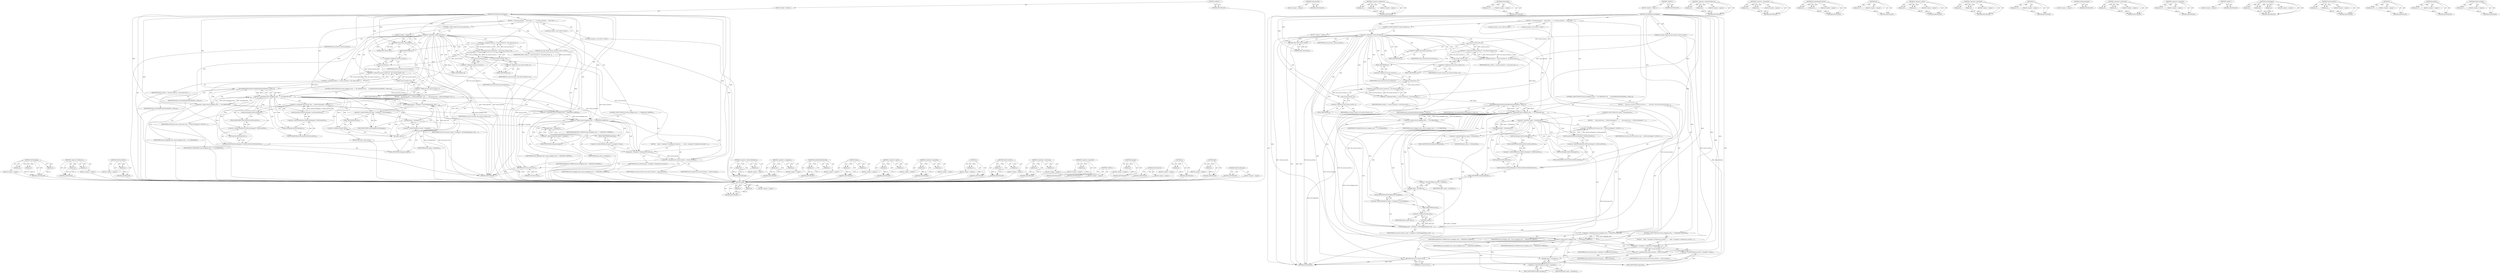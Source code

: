 digraph "GetFocusedView" {
vulnerable_177 [label=<(METHOD,StartDragging)>];
vulnerable_178 [label=<(PARAM,p1)>];
vulnerable_179 [label=<(PARAM,p2)>];
vulnerable_180 [label=<(PARAM,p3)>];
vulnerable_181 [label=<(BLOCK,&lt;empty&gt;,&lt;empty&gt;)>];
vulnerable_182 [label=<(METHOD_RETURN,ANY)>];
vulnerable_133 [label=<(METHOD,&lt;operator&gt;.fieldAccess)>];
vulnerable_134 [label=<(PARAM,p1)>];
vulnerable_135 [label=<(PARAM,p2)>];
vulnerable_136 [label=<(BLOCK,&lt;empty&gt;,&lt;empty&gt;)>];
vulnerable_137 [label=<(METHOD_RETURN,ANY)>];
vulnerable_157 [label=<(METHOD,GetFocusedView)>];
vulnerable_158 [label=<(PARAM,p1)>];
vulnerable_159 [label=<(BLOCK,&lt;empty&gt;,&lt;empty&gt;)>];
vulnerable_160 [label=<(METHOD_RETURN,ANY)>];
vulnerable_6 [label=<(METHOD,&lt;global&gt;)<SUB>1</SUB>>];
vulnerable_7 [label=<(BLOCK,&lt;empty&gt;,&lt;empty&gt;)<SUB>1</SUB>>];
vulnerable_8 [label=<(METHOD,OnTitlebarMouseDragged)<SUB>1</SUB>>];
vulnerable_9 [label="<(PARAM,const gfx::Point&amp; mouse_location)<SUB>2</SUB>>"];
vulnerable_10 [label=<(BLOCK,{
  if (!mouse_pressed_)
    return false;

  i...,{
  if (!mouse_pressed_)
    return false;

  i...)<SUB>2</SUB>>];
vulnerable_11 [label=<(CONTROL_STRUCTURE,IF,if (!mouse_pressed_))<SUB>3</SUB>>];
vulnerable_12 [label=<(&lt;operator&gt;.logicalNot,!mouse_pressed_)<SUB>3</SUB>>];
vulnerable_13 [label=<(IDENTIFIER,mouse_pressed_,!mouse_pressed_)<SUB>3</SUB>>];
vulnerable_14 [label=<(BLOCK,&lt;empty&gt;,&lt;empty&gt;)<SUB>4</SUB>>];
vulnerable_15 [label=<(RETURN,return false;,return false;)<SUB>4</SUB>>];
vulnerable_16 [label=<(LITERAL,false,return false;)<SUB>4</SUB>>];
vulnerable_17 [label="<(LOCAL,int delta_x: int)<SUB>6</SUB>>"];
vulnerable_18 [label=<(&lt;operator&gt;.assignment,delta_x = mouse_location.x() - last_mouse_locat...)<SUB>6</SUB>>];
vulnerable_19 [label=<(IDENTIFIER,delta_x,delta_x = mouse_location.x() - last_mouse_locat...)<SUB>6</SUB>>];
vulnerable_20 [label=<(&lt;operator&gt;.subtraction,mouse_location.x() - last_mouse_location_.x())<SUB>6</SUB>>];
vulnerable_21 [label=<(x,mouse_location.x())<SUB>6</SUB>>];
vulnerable_22 [label=<(&lt;operator&gt;.fieldAccess,mouse_location.x)<SUB>6</SUB>>];
vulnerable_23 [label=<(IDENTIFIER,mouse_location,mouse_location.x())<SUB>6</SUB>>];
vulnerable_24 [label=<(FIELD_IDENTIFIER,x,x)<SUB>6</SUB>>];
vulnerable_25 [label=<(x,last_mouse_location_.x())<SUB>6</SUB>>];
vulnerable_26 [label=<(&lt;operator&gt;.fieldAccess,last_mouse_location_.x)<SUB>6</SUB>>];
vulnerable_27 [label=<(IDENTIFIER,last_mouse_location_,last_mouse_location_.x())<SUB>6</SUB>>];
vulnerable_28 [label=<(FIELD_IDENTIFIER,x,x)<SUB>6</SUB>>];
vulnerable_29 [label="<(LOCAL,int delta_y: int)<SUB>7</SUB>>"];
vulnerable_30 [label=<(&lt;operator&gt;.assignment,delta_y = mouse_location.y() - last_mouse_locat...)<SUB>7</SUB>>];
vulnerable_31 [label=<(IDENTIFIER,delta_y,delta_y = mouse_location.y() - last_mouse_locat...)<SUB>7</SUB>>];
vulnerable_32 [label=<(&lt;operator&gt;.subtraction,mouse_location.y() - last_mouse_location_.y())<SUB>7</SUB>>];
vulnerable_33 [label=<(y,mouse_location.y())<SUB>7</SUB>>];
vulnerable_34 [label=<(&lt;operator&gt;.fieldAccess,mouse_location.y)<SUB>7</SUB>>];
vulnerable_35 [label=<(IDENTIFIER,mouse_location,mouse_location.y())<SUB>7</SUB>>];
vulnerable_36 [label=<(FIELD_IDENTIFIER,y,y)<SUB>7</SUB>>];
vulnerable_37 [label=<(y,last_mouse_location_.y())<SUB>7</SUB>>];
vulnerable_38 [label=<(&lt;operator&gt;.fieldAccess,last_mouse_location_.y)<SUB>7</SUB>>];
vulnerable_39 [label=<(IDENTIFIER,last_mouse_location_,last_mouse_location_.y())<SUB>7</SUB>>];
vulnerable_40 [label=<(FIELD_IDENTIFIER,y,y)<SUB>7</SUB>>];
vulnerable_41 [label=<(CONTROL_STRUCTURE,IF,if (mouse_dragging_state_ == NO_DRAGGING &amp;&amp;
       ExceededDragThreshold(delta_x, delta_y)))<SUB>8</SUB>>];
vulnerable_42 [label=<(&lt;operator&gt;.logicalAnd,mouse_dragging_state_ == NO_DRAGGING &amp;&amp;
       ...)<SUB>8</SUB>>];
vulnerable_43 [label=<(&lt;operator&gt;.equals,mouse_dragging_state_ == NO_DRAGGING)<SUB>8</SUB>>];
vulnerable_44 [label=<(IDENTIFIER,mouse_dragging_state_,mouse_dragging_state_ == NO_DRAGGING)<SUB>8</SUB>>];
vulnerable_45 [label=<(IDENTIFIER,NO_DRAGGING,mouse_dragging_state_ == NO_DRAGGING)<SUB>8</SUB>>];
vulnerable_46 [label=<(ExceededDragThreshold,ExceededDragThreshold(delta_x, delta_y))<SUB>9</SUB>>];
vulnerable_47 [label=<(IDENTIFIER,delta_x,ExceededDragThreshold(delta_x, delta_y))<SUB>9</SUB>>];
vulnerable_48 [label=<(IDENTIFIER,delta_y,ExceededDragThreshold(delta_x, delta_y))<SUB>9</SUB>>];
vulnerable_49 [label=<(BLOCK,{
    old_focused_view_ = GetFocusManager()-&gt;Ge...,{
    old_focused_view_ = GetFocusManager()-&gt;Ge...)<SUB>9</SUB>>];
vulnerable_50 [label=<(&lt;operator&gt;.assignment,old_focused_view_ = GetFocusManager()-&gt;GetFocus...)<SUB>10</SUB>>];
vulnerable_51 [label=<(IDENTIFIER,old_focused_view_,old_focused_view_ = GetFocusManager()-&gt;GetFocus...)<SUB>10</SUB>>];
vulnerable_52 [label=<(GetFocusedView,GetFocusManager()-&gt;GetFocusedView())<SUB>10</SUB>>];
vulnerable_53 [label=<(&lt;operator&gt;.indirectFieldAccess,GetFocusManager()-&gt;GetFocusedView)<SUB>10</SUB>>];
vulnerable_54 [label=<(GetFocusManager,GetFocusManager())<SUB>10</SUB>>];
vulnerable_55 [label=<(FIELD_IDENTIFIER,GetFocusedView,GetFocusedView)<SUB>10</SUB>>];
vulnerable_56 [label=<(SetFocusedView,GetFocusManager()-&gt;SetFocusedView(GetFrameView()))<SUB>11</SUB>>];
vulnerable_57 [label=<(&lt;operator&gt;.indirectFieldAccess,GetFocusManager()-&gt;SetFocusedView)<SUB>11</SUB>>];
vulnerable_58 [label=<(GetFocusManager,GetFocusManager())<SUB>11</SUB>>];
vulnerable_59 [label=<(FIELD_IDENTIFIER,SetFocusedView,SetFocusedView)<SUB>11</SUB>>];
vulnerable_60 [label=<(GetFrameView,GetFrameView())<SUB>11</SUB>>];
vulnerable_61 [label=<(StartDragging,panel_-&gt;manager()-&gt;StartDragging(panel_.get(), ...)<SUB>13</SUB>>];
vulnerable_62 [label=<(&lt;operator&gt;.indirectFieldAccess,panel_-&gt;manager()-&gt;StartDragging)<SUB>13</SUB>>];
vulnerable_63 [label=<(manager,panel_-&gt;manager())<SUB>13</SUB>>];
vulnerable_64 [label=<(&lt;operator&gt;.indirectFieldAccess,panel_-&gt;manager)<SUB>13</SUB>>];
vulnerable_65 [label=<(IDENTIFIER,panel_,panel_-&gt;manager())<SUB>13</SUB>>];
vulnerable_66 [label=<(FIELD_IDENTIFIER,manager,manager)<SUB>13</SUB>>];
vulnerable_67 [label=<(FIELD_IDENTIFIER,StartDragging,StartDragging)<SUB>13</SUB>>];
vulnerable_68 [label=<(get,panel_.get())<SUB>13</SUB>>];
vulnerable_69 [label=<(&lt;operator&gt;.fieldAccess,panel_.get)<SUB>13</SUB>>];
vulnerable_70 [label=<(IDENTIFIER,panel_,panel_.get())<SUB>13</SUB>>];
vulnerable_71 [label=<(FIELD_IDENTIFIER,get,get)<SUB>13</SUB>>];
vulnerable_72 [label=<(IDENTIFIER,last_mouse_location_,panel_-&gt;manager()-&gt;StartDragging(panel_.get(), ...)<SUB>13</SUB>>];
vulnerable_73 [label=<(&lt;operator&gt;.assignment,mouse_dragging_state_ = DRAGGING_STARTED)<SUB>14</SUB>>];
vulnerable_74 [label=<(IDENTIFIER,mouse_dragging_state_,mouse_dragging_state_ = DRAGGING_STARTED)<SUB>14</SUB>>];
vulnerable_75 [label=<(IDENTIFIER,DRAGGING_STARTED,mouse_dragging_state_ = DRAGGING_STARTED)<SUB>14</SUB>>];
vulnerable_76 [label=<(CONTROL_STRUCTURE,IF,if (mouse_dragging_state_ == DRAGGING_STARTED))<SUB>16</SUB>>];
vulnerable_77 [label=<(&lt;operator&gt;.equals,mouse_dragging_state_ == DRAGGING_STARTED)<SUB>16</SUB>>];
vulnerable_78 [label=<(IDENTIFIER,mouse_dragging_state_,mouse_dragging_state_ == DRAGGING_STARTED)<SUB>16</SUB>>];
vulnerable_79 [label=<(IDENTIFIER,DRAGGING_STARTED,mouse_dragging_state_ == DRAGGING_STARTED)<SUB>16</SUB>>];
vulnerable_80 [label=<(BLOCK,{
    panel_-&gt;manager()-&gt;Drag(mouse_location);
...,{
    panel_-&gt;manager()-&gt;Drag(mouse_location);
...)<SUB>16</SUB>>];
vulnerable_81 [label=<(Drag,panel_-&gt;manager()-&gt;Drag(mouse_location))<SUB>17</SUB>>];
vulnerable_82 [label=<(&lt;operator&gt;.indirectFieldAccess,panel_-&gt;manager()-&gt;Drag)<SUB>17</SUB>>];
vulnerable_83 [label=<(manager,panel_-&gt;manager())<SUB>17</SUB>>];
vulnerable_84 [label=<(&lt;operator&gt;.indirectFieldAccess,panel_-&gt;manager)<SUB>17</SUB>>];
vulnerable_85 [label=<(IDENTIFIER,panel_,panel_-&gt;manager())<SUB>17</SUB>>];
vulnerable_86 [label=<(FIELD_IDENTIFIER,manager,manager)<SUB>17</SUB>>];
vulnerable_87 [label=<(FIELD_IDENTIFIER,Drag,Drag)<SUB>17</SUB>>];
vulnerable_88 [label=<(IDENTIFIER,mouse_location,panel_-&gt;manager()-&gt;Drag(mouse_location))<SUB>17</SUB>>];
vulnerable_89 [label=<(&lt;operator&gt;.assignment,last_mouse_location_ = mouse_location)<SUB>19</SUB>>];
vulnerable_90 [label=<(IDENTIFIER,last_mouse_location_,last_mouse_location_ = mouse_location)<SUB>19</SUB>>];
vulnerable_91 [label=<(IDENTIFIER,mouse_location,last_mouse_location_ = mouse_location)<SUB>19</SUB>>];
vulnerable_92 [label=<(RETURN,return true;,return true;)<SUB>21</SUB>>];
vulnerable_93 [label=<(LITERAL,true,return true;)<SUB>21</SUB>>];
vulnerable_94 [label=<(METHOD_RETURN,bool)<SUB>1</SUB>>];
vulnerable_96 [label=<(METHOD_RETURN,ANY)<SUB>1</SUB>>];
vulnerable_161 [label=<(METHOD,&lt;operator&gt;.indirectFieldAccess)>];
vulnerable_162 [label=<(PARAM,p1)>];
vulnerable_163 [label=<(PARAM,p2)>];
vulnerable_164 [label=<(BLOCK,&lt;empty&gt;,&lt;empty&gt;)>];
vulnerable_165 [label=<(METHOD_RETURN,ANY)>];
vulnerable_119 [label=<(METHOD,&lt;operator&gt;.assignment)>];
vulnerable_120 [label=<(PARAM,p1)>];
vulnerable_121 [label=<(PARAM,p2)>];
vulnerable_122 [label=<(BLOCK,&lt;empty&gt;,&lt;empty&gt;)>];
vulnerable_123 [label=<(METHOD_RETURN,ANY)>];
vulnerable_152 [label=<(METHOD,ExceededDragThreshold)>];
vulnerable_153 [label=<(PARAM,p1)>];
vulnerable_154 [label=<(PARAM,p2)>];
vulnerable_155 [label=<(BLOCK,&lt;empty&gt;,&lt;empty&gt;)>];
vulnerable_156 [label=<(METHOD_RETURN,ANY)>];
vulnerable_191 [label=<(METHOD,Drag)>];
vulnerable_192 [label=<(PARAM,p1)>];
vulnerable_193 [label=<(PARAM,p2)>];
vulnerable_194 [label=<(BLOCK,&lt;empty&gt;,&lt;empty&gt;)>];
vulnerable_195 [label=<(METHOD_RETURN,ANY)>];
vulnerable_147 [label=<(METHOD,&lt;operator&gt;.equals)>];
vulnerable_148 [label=<(PARAM,p1)>];
vulnerable_149 [label=<(PARAM,p2)>];
vulnerable_150 [label=<(BLOCK,&lt;empty&gt;,&lt;empty&gt;)>];
vulnerable_151 [label=<(METHOD_RETURN,ANY)>];
vulnerable_142 [label=<(METHOD,&lt;operator&gt;.logicalAnd)>];
vulnerable_143 [label=<(PARAM,p1)>];
vulnerable_144 [label=<(PARAM,p2)>];
vulnerable_145 [label=<(BLOCK,&lt;empty&gt;,&lt;empty&gt;)>];
vulnerable_146 [label=<(METHOD_RETURN,ANY)>];
vulnerable_129 [label=<(METHOD,x)>];
vulnerable_130 [label=<(PARAM,p1)>];
vulnerable_131 [label=<(BLOCK,&lt;empty&gt;,&lt;empty&gt;)>];
vulnerable_132 [label=<(METHOD_RETURN,ANY)>];
vulnerable_169 [label=<(METHOD,SetFocusedView)>];
vulnerable_170 [label=<(PARAM,p1)>];
vulnerable_171 [label=<(PARAM,p2)>];
vulnerable_172 [label=<(BLOCK,&lt;empty&gt;,&lt;empty&gt;)>];
vulnerable_173 [label=<(METHOD_RETURN,ANY)>];
vulnerable_124 [label=<(METHOD,&lt;operator&gt;.subtraction)>];
vulnerable_125 [label=<(PARAM,p1)>];
vulnerable_126 [label=<(PARAM,p2)>];
vulnerable_127 [label=<(BLOCK,&lt;empty&gt;,&lt;empty&gt;)>];
vulnerable_128 [label=<(METHOD_RETURN,ANY)>];
vulnerable_115 [label=<(METHOD,&lt;operator&gt;.logicalNot)>];
vulnerable_116 [label=<(PARAM,p1)>];
vulnerable_117 [label=<(BLOCK,&lt;empty&gt;,&lt;empty&gt;)>];
vulnerable_118 [label=<(METHOD_RETURN,ANY)>];
vulnerable_109 [label=<(METHOD,&lt;global&gt;)<SUB>1</SUB>>];
vulnerable_110 [label=<(BLOCK,&lt;empty&gt;,&lt;empty&gt;)>];
vulnerable_111 [label=<(METHOD_RETURN,ANY)>];
vulnerable_183 [label=<(METHOD,manager)>];
vulnerable_184 [label=<(PARAM,p1)>];
vulnerable_185 [label=<(BLOCK,&lt;empty&gt;,&lt;empty&gt;)>];
vulnerable_186 [label=<(METHOD_RETURN,ANY)>];
vulnerable_174 [label=<(METHOD,GetFrameView)>];
vulnerable_175 [label=<(BLOCK,&lt;empty&gt;,&lt;empty&gt;)>];
vulnerable_176 [label=<(METHOD_RETURN,ANY)>];
vulnerable_138 [label=<(METHOD,y)>];
vulnerable_139 [label=<(PARAM,p1)>];
vulnerable_140 [label=<(BLOCK,&lt;empty&gt;,&lt;empty&gt;)>];
vulnerable_141 [label=<(METHOD_RETURN,ANY)>];
vulnerable_187 [label=<(METHOD,get)>];
vulnerable_188 [label=<(PARAM,p1)>];
vulnerable_189 [label=<(BLOCK,&lt;empty&gt;,&lt;empty&gt;)>];
vulnerable_190 [label=<(METHOD_RETURN,ANY)>];
vulnerable_166 [label=<(METHOD,GetFocusManager)>];
vulnerable_167 [label=<(BLOCK,&lt;empty&gt;,&lt;empty&gt;)>];
vulnerable_168 [label=<(METHOD_RETURN,ANY)>];
fixed_202 [label=<(METHOD,Drag)>];
fixed_203 [label=<(PARAM,p1)>];
fixed_204 [label=<(PARAM,p2)>];
fixed_205 [label=<(BLOCK,&lt;empty&gt;,&lt;empty&gt;)>];
fixed_206 [label=<(METHOD_RETURN,ANY)>];
fixed_185 [label=<(METHOD,GetFrameView)>];
fixed_186 [label=<(BLOCK,&lt;empty&gt;,&lt;empty&gt;)>];
fixed_187 [label=<(METHOD_RETURN,ANY)>];
fixed_140 [label=<(METHOD,&lt;operator&gt;.fieldAccess)>];
fixed_141 [label=<(PARAM,p1)>];
fixed_142 [label=<(PARAM,p2)>];
fixed_143 [label=<(BLOCK,&lt;empty&gt;,&lt;empty&gt;)>];
fixed_144 [label=<(METHOD_RETURN,ANY)>];
fixed_164 [label=<(METHOD,IsMinimized)>];
fixed_165 [label=<(PARAM,p1)>];
fixed_166 [label=<(BLOCK,&lt;empty&gt;,&lt;empty&gt;)>];
fixed_167 [label=<(METHOD_RETURN,ANY)>];
fixed_6 [label=<(METHOD,&lt;global&gt;)<SUB>1</SUB>>];
fixed_7 [label=<(BLOCK,&lt;empty&gt;,&lt;empty&gt;)<SUB>1</SUB>>];
fixed_8 [label=<(METHOD,OnTitlebarMouseDragged)<SUB>1</SUB>>];
fixed_9 [label="<(PARAM,const gfx::Point&amp; mouse_location)<SUB>2</SUB>>"];
fixed_10 [label=<(BLOCK,{
  if (!mouse_pressed_)
    return false;

  i...,{
  if (!mouse_pressed_)
    return false;

  i...)<SUB>2</SUB>>];
fixed_11 [label=<(CONTROL_STRUCTURE,IF,if (!mouse_pressed_))<SUB>3</SUB>>];
fixed_12 [label=<(&lt;operator&gt;.logicalNot,!mouse_pressed_)<SUB>3</SUB>>];
fixed_13 [label=<(IDENTIFIER,mouse_pressed_,!mouse_pressed_)<SUB>3</SUB>>];
fixed_14 [label=<(BLOCK,&lt;empty&gt;,&lt;empty&gt;)<SUB>4</SUB>>];
fixed_15 [label=<(RETURN,return false;,return false;)<SUB>4</SUB>>];
fixed_16 [label=<(LITERAL,false,return false;)<SUB>4</SUB>>];
fixed_17 [label="<(LOCAL,int delta_x: int)<SUB>6</SUB>>"];
fixed_18 [label=<(&lt;operator&gt;.assignment,delta_x = mouse_location.x() - last_mouse_locat...)<SUB>6</SUB>>];
fixed_19 [label=<(IDENTIFIER,delta_x,delta_x = mouse_location.x() - last_mouse_locat...)<SUB>6</SUB>>];
fixed_20 [label=<(&lt;operator&gt;.subtraction,mouse_location.x() - last_mouse_location_.x())<SUB>6</SUB>>];
fixed_21 [label=<(x,mouse_location.x())<SUB>6</SUB>>];
fixed_22 [label=<(&lt;operator&gt;.fieldAccess,mouse_location.x)<SUB>6</SUB>>];
fixed_23 [label=<(IDENTIFIER,mouse_location,mouse_location.x())<SUB>6</SUB>>];
fixed_24 [label=<(FIELD_IDENTIFIER,x,x)<SUB>6</SUB>>];
fixed_25 [label=<(x,last_mouse_location_.x())<SUB>6</SUB>>];
fixed_26 [label=<(&lt;operator&gt;.fieldAccess,last_mouse_location_.x)<SUB>6</SUB>>];
fixed_27 [label=<(IDENTIFIER,last_mouse_location_,last_mouse_location_.x())<SUB>6</SUB>>];
fixed_28 [label=<(FIELD_IDENTIFIER,x,x)<SUB>6</SUB>>];
fixed_29 [label="<(LOCAL,int delta_y: int)<SUB>7</SUB>>"];
fixed_30 [label=<(&lt;operator&gt;.assignment,delta_y = mouse_location.y() - last_mouse_locat...)<SUB>7</SUB>>];
fixed_31 [label=<(IDENTIFIER,delta_y,delta_y = mouse_location.y() - last_mouse_locat...)<SUB>7</SUB>>];
fixed_32 [label=<(&lt;operator&gt;.subtraction,mouse_location.y() - last_mouse_location_.y())<SUB>7</SUB>>];
fixed_33 [label=<(y,mouse_location.y())<SUB>7</SUB>>];
fixed_34 [label=<(&lt;operator&gt;.fieldAccess,mouse_location.y)<SUB>7</SUB>>];
fixed_35 [label=<(IDENTIFIER,mouse_location,mouse_location.y())<SUB>7</SUB>>];
fixed_36 [label=<(FIELD_IDENTIFIER,y,y)<SUB>7</SUB>>];
fixed_37 [label=<(y,last_mouse_location_.y())<SUB>7</SUB>>];
fixed_38 [label=<(&lt;operator&gt;.fieldAccess,last_mouse_location_.y)<SUB>7</SUB>>];
fixed_39 [label=<(IDENTIFIER,last_mouse_location_,last_mouse_location_.y())<SUB>7</SUB>>];
fixed_40 [label=<(FIELD_IDENTIFIER,y,y)<SUB>7</SUB>>];
fixed_41 [label=<(CONTROL_STRUCTURE,IF,if (mouse_dragging_state_ == NO_DRAGGING &amp;&amp;
       ExceededDragThreshold(delta_x, delta_y)))<SUB>8</SUB>>];
fixed_42 [label=<(&lt;operator&gt;.logicalAnd,mouse_dragging_state_ == NO_DRAGGING &amp;&amp;
       ...)<SUB>8</SUB>>];
fixed_43 [label=<(&lt;operator&gt;.equals,mouse_dragging_state_ == NO_DRAGGING)<SUB>8</SUB>>];
fixed_44 [label=<(IDENTIFIER,mouse_dragging_state_,mouse_dragging_state_ == NO_DRAGGING)<SUB>8</SUB>>];
fixed_45 [label=<(IDENTIFIER,NO_DRAGGING,mouse_dragging_state_ == NO_DRAGGING)<SUB>8</SUB>>];
fixed_46 [label=<(ExceededDragThreshold,ExceededDragThreshold(delta_x, delta_y))<SUB>9</SUB>>];
fixed_47 [label=<(IDENTIFIER,delta_x,ExceededDragThreshold(delta_x, delta_y))<SUB>9</SUB>>];
fixed_48 [label=<(IDENTIFIER,delta_y,ExceededDragThreshold(delta_x, delta_y))<SUB>9</SUB>>];
fixed_49 [label=<(BLOCK,{
    // the focus. We do not need to do this f...,{
    // the focus. We do not need to do this f...)<SUB>9</SUB>>];
fixed_50 [label=<(CONTROL_STRUCTURE,IF,if (!panel_-&gt;IsMinimized()))<SUB>11</SUB>>];
fixed_51 [label=<(&lt;operator&gt;.logicalNot,!panel_-&gt;IsMinimized())<SUB>11</SUB>>];
fixed_52 [label=<(IsMinimized,panel_-&gt;IsMinimized())<SUB>11</SUB>>];
fixed_53 [label=<(&lt;operator&gt;.indirectFieldAccess,panel_-&gt;IsMinimized)<SUB>11</SUB>>];
fixed_54 [label=<(IDENTIFIER,panel_,panel_-&gt;IsMinimized())<SUB>11</SUB>>];
fixed_55 [label=<(FIELD_IDENTIFIER,IsMinimized,IsMinimized)<SUB>11</SUB>>];
fixed_56 [label=<(BLOCK,{
      old_focused_view_ = GetFocusManager()-&gt;...,{
      old_focused_view_ = GetFocusManager()-&gt;...)<SUB>11</SUB>>];
fixed_57 [label=<(&lt;operator&gt;.assignment,old_focused_view_ = GetFocusManager()-&gt;GetFocus...)<SUB>12</SUB>>];
fixed_58 [label=<(IDENTIFIER,old_focused_view_,old_focused_view_ = GetFocusManager()-&gt;GetFocus...)<SUB>12</SUB>>];
fixed_59 [label=<(GetFocusedView,GetFocusManager()-&gt;GetFocusedView())<SUB>12</SUB>>];
fixed_60 [label=<(&lt;operator&gt;.indirectFieldAccess,GetFocusManager()-&gt;GetFocusedView)<SUB>12</SUB>>];
fixed_61 [label=<(GetFocusManager,GetFocusManager())<SUB>12</SUB>>];
fixed_62 [label=<(FIELD_IDENTIFIER,GetFocusedView,GetFocusedView)<SUB>12</SUB>>];
fixed_63 [label=<(SetFocusedView,GetFocusManager()-&gt;SetFocusedView(GetFrameView()))<SUB>13</SUB>>];
fixed_64 [label=<(&lt;operator&gt;.indirectFieldAccess,GetFocusManager()-&gt;SetFocusedView)<SUB>13</SUB>>];
fixed_65 [label=<(GetFocusManager,GetFocusManager())<SUB>13</SUB>>];
fixed_66 [label=<(FIELD_IDENTIFIER,SetFocusedView,SetFocusedView)<SUB>13</SUB>>];
fixed_67 [label=<(GetFrameView,GetFrameView())<SUB>13</SUB>>];
fixed_68 [label=<(StartDragging,panel_-&gt;manager()-&gt;StartDragging(panel_.get(), ...)<SUB>16</SUB>>];
fixed_69 [label=<(&lt;operator&gt;.indirectFieldAccess,panel_-&gt;manager()-&gt;StartDragging)<SUB>16</SUB>>];
fixed_70 [label=<(manager,panel_-&gt;manager())<SUB>16</SUB>>];
fixed_71 [label=<(&lt;operator&gt;.indirectFieldAccess,panel_-&gt;manager)<SUB>16</SUB>>];
fixed_72 [label=<(IDENTIFIER,panel_,panel_-&gt;manager())<SUB>16</SUB>>];
fixed_73 [label=<(FIELD_IDENTIFIER,manager,manager)<SUB>16</SUB>>];
fixed_74 [label=<(FIELD_IDENTIFIER,StartDragging,StartDragging)<SUB>16</SUB>>];
fixed_75 [label=<(get,panel_.get())<SUB>16</SUB>>];
fixed_76 [label=<(&lt;operator&gt;.fieldAccess,panel_.get)<SUB>16</SUB>>];
fixed_77 [label=<(IDENTIFIER,panel_,panel_.get())<SUB>16</SUB>>];
fixed_78 [label=<(FIELD_IDENTIFIER,get,get)<SUB>16</SUB>>];
fixed_79 [label=<(IDENTIFIER,last_mouse_location_,panel_-&gt;manager()-&gt;StartDragging(panel_.get(), ...)<SUB>16</SUB>>];
fixed_80 [label=<(&lt;operator&gt;.assignment,mouse_dragging_state_ = DRAGGING_STARTED)<SUB>17</SUB>>];
fixed_81 [label=<(IDENTIFIER,mouse_dragging_state_,mouse_dragging_state_ = DRAGGING_STARTED)<SUB>17</SUB>>];
fixed_82 [label=<(IDENTIFIER,DRAGGING_STARTED,mouse_dragging_state_ = DRAGGING_STARTED)<SUB>17</SUB>>];
fixed_83 [label=<(CONTROL_STRUCTURE,IF,if (mouse_dragging_state_ == DRAGGING_STARTED))<SUB>19</SUB>>];
fixed_84 [label=<(&lt;operator&gt;.equals,mouse_dragging_state_ == DRAGGING_STARTED)<SUB>19</SUB>>];
fixed_85 [label=<(IDENTIFIER,mouse_dragging_state_,mouse_dragging_state_ == DRAGGING_STARTED)<SUB>19</SUB>>];
fixed_86 [label=<(IDENTIFIER,DRAGGING_STARTED,mouse_dragging_state_ == DRAGGING_STARTED)<SUB>19</SUB>>];
fixed_87 [label=<(BLOCK,{
    panel_-&gt;manager()-&gt;Drag(mouse_location);
...,{
    panel_-&gt;manager()-&gt;Drag(mouse_location);
...)<SUB>19</SUB>>];
fixed_88 [label=<(Drag,panel_-&gt;manager()-&gt;Drag(mouse_location))<SUB>20</SUB>>];
fixed_89 [label=<(&lt;operator&gt;.indirectFieldAccess,panel_-&gt;manager()-&gt;Drag)<SUB>20</SUB>>];
fixed_90 [label=<(manager,panel_-&gt;manager())<SUB>20</SUB>>];
fixed_91 [label=<(&lt;operator&gt;.indirectFieldAccess,panel_-&gt;manager)<SUB>20</SUB>>];
fixed_92 [label=<(IDENTIFIER,panel_,panel_-&gt;manager())<SUB>20</SUB>>];
fixed_93 [label=<(FIELD_IDENTIFIER,manager,manager)<SUB>20</SUB>>];
fixed_94 [label=<(FIELD_IDENTIFIER,Drag,Drag)<SUB>20</SUB>>];
fixed_95 [label=<(IDENTIFIER,mouse_location,panel_-&gt;manager()-&gt;Drag(mouse_location))<SUB>20</SUB>>];
fixed_96 [label=<(&lt;operator&gt;.assignment,last_mouse_location_ = mouse_location)<SUB>22</SUB>>];
fixed_97 [label=<(IDENTIFIER,last_mouse_location_,last_mouse_location_ = mouse_location)<SUB>22</SUB>>];
fixed_98 [label=<(IDENTIFIER,mouse_location,last_mouse_location_ = mouse_location)<SUB>22</SUB>>];
fixed_99 [label=<(RETURN,return true;,return true;)<SUB>24</SUB>>];
fixed_100 [label=<(LITERAL,true,return true;)<SUB>24</SUB>>];
fixed_101 [label=<(METHOD_RETURN,bool)<SUB>1</SUB>>];
fixed_103 [label=<(METHOD_RETURN,ANY)<SUB>1</SUB>>];
fixed_168 [label=<(METHOD,&lt;operator&gt;.indirectFieldAccess)>];
fixed_169 [label=<(PARAM,p1)>];
fixed_170 [label=<(PARAM,p2)>];
fixed_171 [label=<(BLOCK,&lt;empty&gt;,&lt;empty&gt;)>];
fixed_172 [label=<(METHOD_RETURN,ANY)>];
fixed_126 [label=<(METHOD,&lt;operator&gt;.assignment)>];
fixed_127 [label=<(PARAM,p1)>];
fixed_128 [label=<(PARAM,p2)>];
fixed_129 [label=<(BLOCK,&lt;empty&gt;,&lt;empty&gt;)>];
fixed_130 [label=<(METHOD_RETURN,ANY)>];
fixed_159 [label=<(METHOD,ExceededDragThreshold)>];
fixed_160 [label=<(PARAM,p1)>];
fixed_161 [label=<(PARAM,p2)>];
fixed_162 [label=<(BLOCK,&lt;empty&gt;,&lt;empty&gt;)>];
fixed_163 [label=<(METHOD_RETURN,ANY)>];
fixed_198 [label=<(METHOD,get)>];
fixed_199 [label=<(PARAM,p1)>];
fixed_200 [label=<(BLOCK,&lt;empty&gt;,&lt;empty&gt;)>];
fixed_201 [label=<(METHOD_RETURN,ANY)>];
fixed_154 [label=<(METHOD,&lt;operator&gt;.equals)>];
fixed_155 [label=<(PARAM,p1)>];
fixed_156 [label=<(PARAM,p2)>];
fixed_157 [label=<(BLOCK,&lt;empty&gt;,&lt;empty&gt;)>];
fixed_158 [label=<(METHOD_RETURN,ANY)>];
fixed_149 [label=<(METHOD,&lt;operator&gt;.logicalAnd)>];
fixed_150 [label=<(PARAM,p1)>];
fixed_151 [label=<(PARAM,p2)>];
fixed_152 [label=<(BLOCK,&lt;empty&gt;,&lt;empty&gt;)>];
fixed_153 [label=<(METHOD_RETURN,ANY)>];
fixed_136 [label=<(METHOD,x)>];
fixed_137 [label=<(PARAM,p1)>];
fixed_138 [label=<(BLOCK,&lt;empty&gt;,&lt;empty&gt;)>];
fixed_139 [label=<(METHOD_RETURN,ANY)>];
fixed_177 [label=<(METHOD,GetFocusManager)>];
fixed_178 [label=<(BLOCK,&lt;empty&gt;,&lt;empty&gt;)>];
fixed_179 [label=<(METHOD_RETURN,ANY)>];
fixed_131 [label=<(METHOD,&lt;operator&gt;.subtraction)>];
fixed_132 [label=<(PARAM,p1)>];
fixed_133 [label=<(PARAM,p2)>];
fixed_134 [label=<(BLOCK,&lt;empty&gt;,&lt;empty&gt;)>];
fixed_135 [label=<(METHOD_RETURN,ANY)>];
fixed_122 [label=<(METHOD,&lt;operator&gt;.logicalNot)>];
fixed_123 [label=<(PARAM,p1)>];
fixed_124 [label=<(BLOCK,&lt;empty&gt;,&lt;empty&gt;)>];
fixed_125 [label=<(METHOD_RETURN,ANY)>];
fixed_116 [label=<(METHOD,&lt;global&gt;)<SUB>1</SUB>>];
fixed_117 [label=<(BLOCK,&lt;empty&gt;,&lt;empty&gt;)>];
fixed_118 [label=<(METHOD_RETURN,ANY)>];
fixed_188 [label=<(METHOD,StartDragging)>];
fixed_189 [label=<(PARAM,p1)>];
fixed_190 [label=<(PARAM,p2)>];
fixed_191 [label=<(PARAM,p3)>];
fixed_192 [label=<(BLOCK,&lt;empty&gt;,&lt;empty&gt;)>];
fixed_193 [label=<(METHOD_RETURN,ANY)>];
fixed_180 [label=<(METHOD,SetFocusedView)>];
fixed_181 [label=<(PARAM,p1)>];
fixed_182 [label=<(PARAM,p2)>];
fixed_183 [label=<(BLOCK,&lt;empty&gt;,&lt;empty&gt;)>];
fixed_184 [label=<(METHOD_RETURN,ANY)>];
fixed_145 [label=<(METHOD,y)>];
fixed_146 [label=<(PARAM,p1)>];
fixed_147 [label=<(BLOCK,&lt;empty&gt;,&lt;empty&gt;)>];
fixed_148 [label=<(METHOD_RETURN,ANY)>];
fixed_194 [label=<(METHOD,manager)>];
fixed_195 [label=<(PARAM,p1)>];
fixed_196 [label=<(BLOCK,&lt;empty&gt;,&lt;empty&gt;)>];
fixed_197 [label=<(METHOD_RETURN,ANY)>];
fixed_173 [label=<(METHOD,GetFocusedView)>];
fixed_174 [label=<(PARAM,p1)>];
fixed_175 [label=<(BLOCK,&lt;empty&gt;,&lt;empty&gt;)>];
fixed_176 [label=<(METHOD_RETURN,ANY)>];
vulnerable_177 -> vulnerable_178  [key=0, label="AST: "];
vulnerable_177 -> vulnerable_178  [key=1, label="DDG: "];
vulnerable_177 -> vulnerable_181  [key=0, label="AST: "];
vulnerable_177 -> vulnerable_179  [key=0, label="AST: "];
vulnerable_177 -> vulnerable_179  [key=1, label="DDG: "];
vulnerable_177 -> vulnerable_182  [key=0, label="AST: "];
vulnerable_177 -> vulnerable_182  [key=1, label="CFG: "];
vulnerable_177 -> vulnerable_180  [key=0, label="AST: "];
vulnerable_177 -> vulnerable_180  [key=1, label="DDG: "];
vulnerable_178 -> vulnerable_182  [key=0, label="DDG: p1"];
vulnerable_179 -> vulnerable_182  [key=0, label="DDG: p2"];
vulnerable_180 -> vulnerable_182  [key=0, label="DDG: p3"];
vulnerable_181 -> fixed_202  [key=0];
vulnerable_182 -> fixed_202  [key=0];
vulnerable_133 -> vulnerable_134  [key=0, label="AST: "];
vulnerable_133 -> vulnerable_134  [key=1, label="DDG: "];
vulnerable_133 -> vulnerable_136  [key=0, label="AST: "];
vulnerable_133 -> vulnerable_135  [key=0, label="AST: "];
vulnerable_133 -> vulnerable_135  [key=1, label="DDG: "];
vulnerable_133 -> vulnerable_137  [key=0, label="AST: "];
vulnerable_133 -> vulnerable_137  [key=1, label="CFG: "];
vulnerable_134 -> vulnerable_137  [key=0, label="DDG: p1"];
vulnerable_135 -> vulnerable_137  [key=0, label="DDG: p2"];
vulnerable_136 -> fixed_202  [key=0];
vulnerable_137 -> fixed_202  [key=0];
vulnerable_157 -> vulnerable_158  [key=0, label="AST: "];
vulnerable_157 -> vulnerable_158  [key=1, label="DDG: "];
vulnerable_157 -> vulnerable_159  [key=0, label="AST: "];
vulnerable_157 -> vulnerable_160  [key=0, label="AST: "];
vulnerable_157 -> vulnerable_160  [key=1, label="CFG: "];
vulnerable_158 -> vulnerable_160  [key=0, label="DDG: p1"];
vulnerable_159 -> fixed_202  [key=0];
vulnerable_160 -> fixed_202  [key=0];
vulnerable_6 -> vulnerable_7  [key=0, label="AST: "];
vulnerable_6 -> vulnerable_96  [key=0, label="AST: "];
vulnerable_6 -> vulnerable_96  [key=1, label="CFG: "];
vulnerable_7 -> vulnerable_8  [key=0, label="AST: "];
vulnerable_8 -> vulnerable_9  [key=0, label="AST: "];
vulnerable_8 -> vulnerable_9  [key=1, label="DDG: "];
vulnerable_8 -> vulnerable_10  [key=0, label="AST: "];
vulnerable_8 -> vulnerable_94  [key=0, label="AST: "];
vulnerable_8 -> vulnerable_12  [key=0, label="CFG: "];
vulnerable_8 -> vulnerable_12  [key=1, label="DDG: "];
vulnerable_8 -> vulnerable_92  [key=0, label="DDG: "];
vulnerable_8 -> vulnerable_93  [key=0, label="DDG: "];
vulnerable_8 -> vulnerable_15  [key=0, label="DDG: "];
vulnerable_8 -> vulnerable_73  [key=0, label="DDG: "];
vulnerable_8 -> vulnerable_77  [key=0, label="DDG: "];
vulnerable_8 -> vulnerable_89  [key=0, label="DDG: "];
vulnerable_8 -> vulnerable_16  [key=0, label="DDG: "];
vulnerable_8 -> vulnerable_43  [key=0, label="DDG: "];
vulnerable_8 -> vulnerable_46  [key=0, label="DDG: "];
vulnerable_8 -> vulnerable_56  [key=0, label="DDG: "];
vulnerable_8 -> vulnerable_61  [key=0, label="DDG: "];
vulnerable_8 -> vulnerable_81  [key=0, label="DDG: "];
vulnerable_9 -> vulnerable_94  [key=0, label="DDG: mouse_location"];
vulnerable_9 -> vulnerable_21  [key=0, label="DDG: mouse_location"];
vulnerable_9 -> vulnerable_33  [key=0, label="DDG: mouse_location"];
vulnerable_9 -> vulnerable_81  [key=0, label="DDG: mouse_location"];
vulnerable_10 -> vulnerable_11  [key=0, label="AST: "];
vulnerable_10 -> vulnerable_17  [key=0, label="AST: "];
vulnerable_10 -> vulnerable_18  [key=0, label="AST: "];
vulnerable_10 -> vulnerable_29  [key=0, label="AST: "];
vulnerable_10 -> vulnerable_30  [key=0, label="AST: "];
vulnerable_10 -> vulnerable_41  [key=0, label="AST: "];
vulnerable_10 -> vulnerable_76  [key=0, label="AST: "];
vulnerable_10 -> vulnerable_92  [key=0, label="AST: "];
vulnerable_11 -> vulnerable_12  [key=0, label="AST: "];
vulnerable_11 -> vulnerable_14  [key=0, label="AST: "];
vulnerable_12 -> vulnerable_13  [key=0, label="AST: "];
vulnerable_12 -> vulnerable_15  [key=0, label="CFG: "];
vulnerable_12 -> vulnerable_15  [key=1, label="CDG: "];
vulnerable_12 -> vulnerable_24  [key=0, label="CFG: "];
vulnerable_12 -> vulnerable_24  [key=1, label="CDG: "];
vulnerable_12 -> vulnerable_94  [key=0, label="DDG: !mouse_pressed_"];
vulnerable_12 -> vulnerable_94  [key=1, label="DDG: mouse_pressed_"];
vulnerable_12 -> vulnerable_30  [key=0, label="CDG: "];
vulnerable_12 -> vulnerable_34  [key=0, label="CDG: "];
vulnerable_12 -> vulnerable_21  [key=0, label="CDG: "];
vulnerable_12 -> vulnerable_32  [key=0, label="CDG: "];
vulnerable_12 -> vulnerable_26  [key=0, label="CDG: "];
vulnerable_12 -> vulnerable_77  [key=0, label="CDG: "];
vulnerable_12 -> vulnerable_42  [key=0, label="CDG: "];
vulnerable_12 -> vulnerable_28  [key=0, label="CDG: "];
vulnerable_12 -> vulnerable_37  [key=0, label="CDG: "];
vulnerable_12 -> vulnerable_20  [key=0, label="CDG: "];
vulnerable_12 -> vulnerable_38  [key=0, label="CDG: "];
vulnerable_12 -> vulnerable_25  [key=0, label="CDG: "];
vulnerable_12 -> vulnerable_22  [key=0, label="CDG: "];
vulnerable_12 -> vulnerable_92  [key=0, label="CDG: "];
vulnerable_12 -> vulnerable_40  [key=0, label="CDG: "];
vulnerable_12 -> vulnerable_18  [key=0, label="CDG: "];
vulnerable_12 -> vulnerable_43  [key=0, label="CDG: "];
vulnerable_12 -> vulnerable_33  [key=0, label="CDG: "];
vulnerable_12 -> vulnerable_36  [key=0, label="CDG: "];
vulnerable_13 -> fixed_202  [key=0];
vulnerable_14 -> vulnerable_15  [key=0, label="AST: "];
vulnerable_15 -> vulnerable_16  [key=0, label="AST: "];
vulnerable_15 -> vulnerable_94  [key=0, label="CFG: "];
vulnerable_15 -> vulnerable_94  [key=1, label="DDG: &lt;RET&gt;"];
vulnerable_16 -> vulnerable_15  [key=0, label="DDG: false"];
vulnerable_17 -> fixed_202  [key=0];
vulnerable_18 -> vulnerable_19  [key=0, label="AST: "];
vulnerable_18 -> vulnerable_20  [key=0, label="AST: "];
vulnerable_18 -> vulnerable_36  [key=0, label="CFG: "];
vulnerable_18 -> vulnerable_46  [key=0, label="DDG: delta_x"];
vulnerable_19 -> fixed_202  [key=0];
vulnerable_20 -> vulnerable_21  [key=0, label="AST: "];
vulnerable_20 -> vulnerable_25  [key=0, label="AST: "];
vulnerable_20 -> vulnerable_18  [key=0, label="CFG: "];
vulnerable_20 -> vulnerable_18  [key=1, label="DDG: mouse_location.x()"];
vulnerable_20 -> vulnerable_18  [key=2, label="DDG: last_mouse_location_.x()"];
vulnerable_21 -> vulnerable_22  [key=0, label="AST: "];
vulnerable_21 -> vulnerable_28  [key=0, label="CFG: "];
vulnerable_21 -> vulnerable_20  [key=0, label="DDG: mouse_location.x"];
vulnerable_21 -> vulnerable_81  [key=0, label="DDG: mouse_location.x"];
vulnerable_22 -> vulnerable_23  [key=0, label="AST: "];
vulnerable_22 -> vulnerable_24  [key=0, label="AST: "];
vulnerable_22 -> vulnerable_21  [key=0, label="CFG: "];
vulnerable_23 -> fixed_202  [key=0];
vulnerable_24 -> vulnerable_22  [key=0, label="CFG: "];
vulnerable_25 -> vulnerable_26  [key=0, label="AST: "];
vulnerable_25 -> vulnerable_20  [key=0, label="CFG: "];
vulnerable_25 -> vulnerable_20  [key=1, label="DDG: last_mouse_location_.x"];
vulnerable_25 -> vulnerable_61  [key=0, label="DDG: last_mouse_location_.x"];
vulnerable_26 -> vulnerable_27  [key=0, label="AST: "];
vulnerable_26 -> vulnerable_28  [key=0, label="AST: "];
vulnerable_26 -> vulnerable_25  [key=0, label="CFG: "];
vulnerable_27 -> fixed_202  [key=0];
vulnerable_28 -> vulnerable_26  [key=0, label="CFG: "];
vulnerable_29 -> fixed_202  [key=0];
vulnerable_30 -> vulnerable_31  [key=0, label="AST: "];
vulnerable_30 -> vulnerable_32  [key=0, label="AST: "];
vulnerable_30 -> vulnerable_43  [key=0, label="CFG: "];
vulnerable_30 -> vulnerable_46  [key=0, label="DDG: delta_y"];
vulnerable_31 -> fixed_202  [key=0];
vulnerable_32 -> vulnerable_33  [key=0, label="AST: "];
vulnerable_32 -> vulnerable_37  [key=0, label="AST: "];
vulnerable_32 -> vulnerable_30  [key=0, label="CFG: "];
vulnerable_32 -> vulnerable_30  [key=1, label="DDG: mouse_location.y()"];
vulnerable_32 -> vulnerable_30  [key=2, label="DDG: last_mouse_location_.y()"];
vulnerable_33 -> vulnerable_34  [key=0, label="AST: "];
vulnerable_33 -> vulnerable_40  [key=0, label="CFG: "];
vulnerable_33 -> vulnerable_32  [key=0, label="DDG: mouse_location.y"];
vulnerable_33 -> vulnerable_81  [key=0, label="DDG: mouse_location.y"];
vulnerable_34 -> vulnerable_35  [key=0, label="AST: "];
vulnerable_34 -> vulnerable_36  [key=0, label="AST: "];
vulnerable_34 -> vulnerable_33  [key=0, label="CFG: "];
vulnerable_35 -> fixed_202  [key=0];
vulnerable_36 -> vulnerable_34  [key=0, label="CFG: "];
vulnerable_37 -> vulnerable_38  [key=0, label="AST: "];
vulnerable_37 -> vulnerable_32  [key=0, label="CFG: "];
vulnerable_37 -> vulnerable_32  [key=1, label="DDG: last_mouse_location_.y"];
vulnerable_37 -> vulnerable_61  [key=0, label="DDG: last_mouse_location_.y"];
vulnerable_38 -> vulnerable_39  [key=0, label="AST: "];
vulnerable_38 -> vulnerable_40  [key=0, label="AST: "];
vulnerable_38 -> vulnerable_37  [key=0, label="CFG: "];
vulnerable_39 -> fixed_202  [key=0];
vulnerable_40 -> vulnerable_38  [key=0, label="CFG: "];
vulnerable_41 -> vulnerable_42  [key=0, label="AST: "];
vulnerable_41 -> vulnerable_49  [key=0, label="AST: "];
vulnerable_42 -> vulnerable_43  [key=0, label="AST: "];
vulnerable_42 -> vulnerable_46  [key=0, label="AST: "];
vulnerable_42 -> vulnerable_54  [key=0, label="CFG: "];
vulnerable_42 -> vulnerable_54  [key=1, label="CDG: "];
vulnerable_42 -> vulnerable_77  [key=0, label="CFG: "];
vulnerable_42 -> vulnerable_68  [key=0, label="CDG: "];
vulnerable_42 -> vulnerable_60  [key=0, label="CDG: "];
vulnerable_42 -> vulnerable_73  [key=0, label="CDG: "];
vulnerable_42 -> vulnerable_64  [key=0, label="CDG: "];
vulnerable_42 -> vulnerable_57  [key=0, label="CDG: "];
vulnerable_42 -> vulnerable_66  [key=0, label="CDG: "];
vulnerable_42 -> vulnerable_52  [key=0, label="CDG: "];
vulnerable_42 -> vulnerable_56  [key=0, label="CDG: "];
vulnerable_42 -> vulnerable_69  [key=0, label="CDG: "];
vulnerable_42 -> vulnerable_67  [key=0, label="CDG: "];
vulnerable_42 -> vulnerable_50  [key=0, label="CDG: "];
vulnerable_42 -> vulnerable_59  [key=0, label="CDG: "];
vulnerable_42 -> vulnerable_58  [key=0, label="CDG: "];
vulnerable_42 -> vulnerable_61  [key=0, label="CDG: "];
vulnerable_42 -> vulnerable_71  [key=0, label="CDG: "];
vulnerable_42 -> vulnerable_53  [key=0, label="CDG: "];
vulnerable_42 -> vulnerable_63  [key=0, label="CDG: "];
vulnerable_42 -> vulnerable_55  [key=0, label="CDG: "];
vulnerable_42 -> vulnerable_62  [key=0, label="CDG: "];
vulnerable_43 -> vulnerable_44  [key=0, label="AST: "];
vulnerable_43 -> vulnerable_45  [key=0, label="AST: "];
vulnerable_43 -> vulnerable_42  [key=0, label="CFG: "];
vulnerable_43 -> vulnerable_42  [key=1, label="DDG: mouse_dragging_state_"];
vulnerable_43 -> vulnerable_42  [key=2, label="DDG: NO_DRAGGING"];
vulnerable_43 -> vulnerable_46  [key=0, label="CFG: "];
vulnerable_43 -> vulnerable_46  [key=1, label="CDG: "];
vulnerable_43 -> vulnerable_94  [key=0, label="DDG: NO_DRAGGING"];
vulnerable_43 -> vulnerable_77  [key=0, label="DDG: mouse_dragging_state_"];
vulnerable_44 -> fixed_202  [key=0];
vulnerable_45 -> fixed_202  [key=0];
vulnerable_46 -> vulnerable_47  [key=0, label="AST: "];
vulnerable_46 -> vulnerable_48  [key=0, label="AST: "];
vulnerable_46 -> vulnerable_42  [key=0, label="CFG: "];
vulnerable_46 -> vulnerable_42  [key=1, label="DDG: delta_x"];
vulnerable_46 -> vulnerable_42  [key=2, label="DDG: delta_y"];
vulnerable_47 -> fixed_202  [key=0];
vulnerable_48 -> fixed_202  [key=0];
vulnerable_49 -> vulnerable_50  [key=0, label="AST: "];
vulnerable_49 -> vulnerable_56  [key=0, label="AST: "];
vulnerable_49 -> vulnerable_61  [key=0, label="AST: "];
vulnerable_49 -> vulnerable_73  [key=0, label="AST: "];
vulnerable_50 -> vulnerable_51  [key=0, label="AST: "];
vulnerable_50 -> vulnerable_52  [key=0, label="AST: "];
vulnerable_50 -> vulnerable_58  [key=0, label="CFG: "];
vulnerable_50 -> vulnerable_94  [key=0, label="DDG: old_focused_view_"];
vulnerable_51 -> fixed_202  [key=0];
vulnerable_52 -> vulnerable_53  [key=0, label="AST: "];
vulnerable_52 -> vulnerable_50  [key=0, label="CFG: "];
vulnerable_52 -> vulnerable_50  [key=1, label="DDG: GetFocusManager()-&gt;GetFocusedView"];
vulnerable_53 -> vulnerable_54  [key=0, label="AST: "];
vulnerable_53 -> vulnerable_55  [key=0, label="AST: "];
vulnerable_53 -> vulnerable_52  [key=0, label="CFG: "];
vulnerable_54 -> vulnerable_55  [key=0, label="CFG: "];
vulnerable_55 -> vulnerable_53  [key=0, label="CFG: "];
vulnerable_56 -> vulnerable_57  [key=0, label="AST: "];
vulnerable_56 -> vulnerable_60  [key=0, label="AST: "];
vulnerable_56 -> vulnerable_66  [key=0, label="CFG: "];
vulnerable_57 -> vulnerable_58  [key=0, label="AST: "];
vulnerable_57 -> vulnerable_59  [key=0, label="AST: "];
vulnerable_57 -> vulnerable_60  [key=0, label="CFG: "];
vulnerable_58 -> vulnerable_59  [key=0, label="CFG: "];
vulnerable_59 -> vulnerable_57  [key=0, label="CFG: "];
vulnerable_60 -> vulnerable_56  [key=0, label="CFG: "];
vulnerable_61 -> vulnerable_62  [key=0, label="AST: "];
vulnerable_61 -> vulnerable_68  [key=0, label="AST: "];
vulnerable_61 -> vulnerable_72  [key=0, label="AST: "];
vulnerable_61 -> vulnerable_73  [key=0, label="CFG: "];
vulnerable_62 -> vulnerable_63  [key=0, label="AST: "];
vulnerable_62 -> vulnerable_67  [key=0, label="AST: "];
vulnerable_62 -> vulnerable_71  [key=0, label="CFG: "];
vulnerable_63 -> vulnerable_64  [key=0, label="AST: "];
vulnerable_63 -> vulnerable_67  [key=0, label="CFG: "];
vulnerable_63 -> vulnerable_83  [key=0, label="DDG: panel_-&gt;manager"];
vulnerable_64 -> vulnerable_65  [key=0, label="AST: "];
vulnerable_64 -> vulnerable_66  [key=0, label="AST: "];
vulnerable_64 -> vulnerable_63  [key=0, label="CFG: "];
vulnerable_65 -> fixed_202  [key=0];
vulnerable_66 -> vulnerable_64  [key=0, label="CFG: "];
vulnerable_67 -> vulnerable_62  [key=0, label="CFG: "];
vulnerable_68 -> vulnerable_69  [key=0, label="AST: "];
vulnerable_68 -> vulnerable_61  [key=0, label="CFG: "];
vulnerable_68 -> vulnerable_61  [key=1, label="DDG: panel_.get"];
vulnerable_69 -> vulnerable_70  [key=0, label="AST: "];
vulnerable_69 -> vulnerable_71  [key=0, label="AST: "];
vulnerable_69 -> vulnerable_68  [key=0, label="CFG: "];
vulnerable_70 -> fixed_202  [key=0];
vulnerable_71 -> vulnerable_69  [key=0, label="CFG: "];
vulnerable_72 -> fixed_202  [key=0];
vulnerable_73 -> vulnerable_74  [key=0, label="AST: "];
vulnerable_73 -> vulnerable_75  [key=0, label="AST: "];
vulnerable_73 -> vulnerable_77  [key=0, label="CFG: "];
vulnerable_73 -> vulnerable_77  [key=1, label="DDG: mouse_dragging_state_"];
vulnerable_74 -> fixed_202  [key=0];
vulnerable_75 -> fixed_202  [key=0];
vulnerable_76 -> vulnerable_77  [key=0, label="AST: "];
vulnerable_76 -> vulnerable_80  [key=0, label="AST: "];
vulnerable_77 -> vulnerable_78  [key=0, label="AST: "];
vulnerable_77 -> vulnerable_79  [key=0, label="AST: "];
vulnerable_77 -> vulnerable_86  [key=0, label="CFG: "];
vulnerable_77 -> vulnerable_86  [key=1, label="CDG: "];
vulnerable_77 -> vulnerable_92  [key=0, label="CFG: "];
vulnerable_77 -> vulnerable_89  [key=0, label="CDG: "];
vulnerable_77 -> vulnerable_81  [key=0, label="CDG: "];
vulnerable_77 -> vulnerable_84  [key=0, label="CDG: "];
vulnerable_77 -> vulnerable_87  [key=0, label="CDG: "];
vulnerable_77 -> vulnerable_82  [key=0, label="CDG: "];
vulnerable_77 -> vulnerable_83  [key=0, label="CDG: "];
vulnerable_78 -> fixed_202  [key=0];
vulnerable_79 -> fixed_202  [key=0];
vulnerable_80 -> vulnerable_81  [key=0, label="AST: "];
vulnerable_80 -> vulnerable_89  [key=0, label="AST: "];
vulnerable_81 -> vulnerable_82  [key=0, label="AST: "];
vulnerable_81 -> vulnerable_88  [key=0, label="AST: "];
vulnerable_81 -> vulnerable_89  [key=0, label="CFG: "];
vulnerable_81 -> vulnerable_89  [key=1, label="DDG: mouse_location"];
vulnerable_82 -> vulnerable_83  [key=0, label="AST: "];
vulnerable_82 -> vulnerable_87  [key=0, label="AST: "];
vulnerable_82 -> vulnerable_81  [key=0, label="CFG: "];
vulnerable_83 -> vulnerable_84  [key=0, label="AST: "];
vulnerable_83 -> vulnerable_87  [key=0, label="CFG: "];
vulnerable_84 -> vulnerable_85  [key=0, label="AST: "];
vulnerable_84 -> vulnerable_86  [key=0, label="AST: "];
vulnerable_84 -> vulnerable_83  [key=0, label="CFG: "];
vulnerable_85 -> fixed_202  [key=0];
vulnerable_86 -> vulnerable_84  [key=0, label="CFG: "];
vulnerable_87 -> vulnerable_82  [key=0, label="CFG: "];
vulnerable_88 -> fixed_202  [key=0];
vulnerable_89 -> vulnerable_90  [key=0, label="AST: "];
vulnerable_89 -> vulnerable_91  [key=0, label="AST: "];
vulnerable_89 -> vulnerable_92  [key=0, label="CFG: "];
vulnerable_90 -> fixed_202  [key=0];
vulnerable_91 -> fixed_202  [key=0];
vulnerable_92 -> vulnerable_93  [key=0, label="AST: "];
vulnerable_92 -> vulnerable_94  [key=0, label="CFG: "];
vulnerable_92 -> vulnerable_94  [key=1, label="DDG: &lt;RET&gt;"];
vulnerable_93 -> vulnerable_92  [key=0, label="DDG: true"];
vulnerable_94 -> fixed_202  [key=0];
vulnerable_96 -> fixed_202  [key=0];
vulnerable_161 -> vulnerable_162  [key=0, label="AST: "];
vulnerable_161 -> vulnerable_162  [key=1, label="DDG: "];
vulnerable_161 -> vulnerable_164  [key=0, label="AST: "];
vulnerable_161 -> vulnerable_163  [key=0, label="AST: "];
vulnerable_161 -> vulnerable_163  [key=1, label="DDG: "];
vulnerable_161 -> vulnerable_165  [key=0, label="AST: "];
vulnerable_161 -> vulnerable_165  [key=1, label="CFG: "];
vulnerable_162 -> vulnerable_165  [key=0, label="DDG: p1"];
vulnerable_163 -> vulnerable_165  [key=0, label="DDG: p2"];
vulnerable_164 -> fixed_202  [key=0];
vulnerable_165 -> fixed_202  [key=0];
vulnerable_119 -> vulnerable_120  [key=0, label="AST: "];
vulnerable_119 -> vulnerable_120  [key=1, label="DDG: "];
vulnerable_119 -> vulnerable_122  [key=0, label="AST: "];
vulnerable_119 -> vulnerable_121  [key=0, label="AST: "];
vulnerable_119 -> vulnerable_121  [key=1, label="DDG: "];
vulnerable_119 -> vulnerable_123  [key=0, label="AST: "];
vulnerable_119 -> vulnerable_123  [key=1, label="CFG: "];
vulnerable_120 -> vulnerable_123  [key=0, label="DDG: p1"];
vulnerable_121 -> vulnerable_123  [key=0, label="DDG: p2"];
vulnerable_122 -> fixed_202  [key=0];
vulnerable_123 -> fixed_202  [key=0];
vulnerable_152 -> vulnerable_153  [key=0, label="AST: "];
vulnerable_152 -> vulnerable_153  [key=1, label="DDG: "];
vulnerable_152 -> vulnerable_155  [key=0, label="AST: "];
vulnerable_152 -> vulnerable_154  [key=0, label="AST: "];
vulnerable_152 -> vulnerable_154  [key=1, label="DDG: "];
vulnerable_152 -> vulnerable_156  [key=0, label="AST: "];
vulnerable_152 -> vulnerable_156  [key=1, label="CFG: "];
vulnerable_153 -> vulnerable_156  [key=0, label="DDG: p1"];
vulnerable_154 -> vulnerable_156  [key=0, label="DDG: p2"];
vulnerable_155 -> fixed_202  [key=0];
vulnerable_156 -> fixed_202  [key=0];
vulnerable_191 -> vulnerable_192  [key=0, label="AST: "];
vulnerable_191 -> vulnerable_192  [key=1, label="DDG: "];
vulnerable_191 -> vulnerable_194  [key=0, label="AST: "];
vulnerable_191 -> vulnerable_193  [key=0, label="AST: "];
vulnerable_191 -> vulnerable_193  [key=1, label="DDG: "];
vulnerable_191 -> vulnerable_195  [key=0, label="AST: "];
vulnerable_191 -> vulnerable_195  [key=1, label="CFG: "];
vulnerable_192 -> vulnerable_195  [key=0, label="DDG: p1"];
vulnerable_193 -> vulnerable_195  [key=0, label="DDG: p2"];
vulnerable_194 -> fixed_202  [key=0];
vulnerable_195 -> fixed_202  [key=0];
vulnerable_147 -> vulnerable_148  [key=0, label="AST: "];
vulnerable_147 -> vulnerable_148  [key=1, label="DDG: "];
vulnerable_147 -> vulnerable_150  [key=0, label="AST: "];
vulnerable_147 -> vulnerable_149  [key=0, label="AST: "];
vulnerable_147 -> vulnerable_149  [key=1, label="DDG: "];
vulnerable_147 -> vulnerable_151  [key=0, label="AST: "];
vulnerable_147 -> vulnerable_151  [key=1, label="CFG: "];
vulnerable_148 -> vulnerable_151  [key=0, label="DDG: p1"];
vulnerable_149 -> vulnerable_151  [key=0, label="DDG: p2"];
vulnerable_150 -> fixed_202  [key=0];
vulnerable_151 -> fixed_202  [key=0];
vulnerable_142 -> vulnerable_143  [key=0, label="AST: "];
vulnerable_142 -> vulnerable_143  [key=1, label="DDG: "];
vulnerable_142 -> vulnerable_145  [key=0, label="AST: "];
vulnerable_142 -> vulnerable_144  [key=0, label="AST: "];
vulnerable_142 -> vulnerable_144  [key=1, label="DDG: "];
vulnerable_142 -> vulnerable_146  [key=0, label="AST: "];
vulnerable_142 -> vulnerable_146  [key=1, label="CFG: "];
vulnerable_143 -> vulnerable_146  [key=0, label="DDG: p1"];
vulnerable_144 -> vulnerable_146  [key=0, label="DDG: p2"];
vulnerable_145 -> fixed_202  [key=0];
vulnerable_146 -> fixed_202  [key=0];
vulnerable_129 -> vulnerable_130  [key=0, label="AST: "];
vulnerable_129 -> vulnerable_130  [key=1, label="DDG: "];
vulnerable_129 -> vulnerable_131  [key=0, label="AST: "];
vulnerable_129 -> vulnerable_132  [key=0, label="AST: "];
vulnerable_129 -> vulnerable_132  [key=1, label="CFG: "];
vulnerable_130 -> vulnerable_132  [key=0, label="DDG: p1"];
vulnerable_131 -> fixed_202  [key=0];
vulnerable_132 -> fixed_202  [key=0];
vulnerable_169 -> vulnerable_170  [key=0, label="AST: "];
vulnerable_169 -> vulnerable_170  [key=1, label="DDG: "];
vulnerable_169 -> vulnerable_172  [key=0, label="AST: "];
vulnerable_169 -> vulnerable_171  [key=0, label="AST: "];
vulnerable_169 -> vulnerable_171  [key=1, label="DDG: "];
vulnerable_169 -> vulnerable_173  [key=0, label="AST: "];
vulnerable_169 -> vulnerable_173  [key=1, label="CFG: "];
vulnerable_170 -> vulnerable_173  [key=0, label="DDG: p1"];
vulnerable_171 -> vulnerable_173  [key=0, label="DDG: p2"];
vulnerable_172 -> fixed_202  [key=0];
vulnerable_173 -> fixed_202  [key=0];
vulnerable_124 -> vulnerable_125  [key=0, label="AST: "];
vulnerable_124 -> vulnerable_125  [key=1, label="DDG: "];
vulnerable_124 -> vulnerable_127  [key=0, label="AST: "];
vulnerable_124 -> vulnerable_126  [key=0, label="AST: "];
vulnerable_124 -> vulnerable_126  [key=1, label="DDG: "];
vulnerable_124 -> vulnerable_128  [key=0, label="AST: "];
vulnerable_124 -> vulnerable_128  [key=1, label="CFG: "];
vulnerable_125 -> vulnerable_128  [key=0, label="DDG: p1"];
vulnerable_126 -> vulnerable_128  [key=0, label="DDG: p2"];
vulnerable_127 -> fixed_202  [key=0];
vulnerable_128 -> fixed_202  [key=0];
vulnerable_115 -> vulnerable_116  [key=0, label="AST: "];
vulnerable_115 -> vulnerable_116  [key=1, label="DDG: "];
vulnerable_115 -> vulnerable_117  [key=0, label="AST: "];
vulnerable_115 -> vulnerable_118  [key=0, label="AST: "];
vulnerable_115 -> vulnerable_118  [key=1, label="CFG: "];
vulnerable_116 -> vulnerable_118  [key=0, label="DDG: p1"];
vulnerable_117 -> fixed_202  [key=0];
vulnerable_118 -> fixed_202  [key=0];
vulnerable_109 -> vulnerable_110  [key=0, label="AST: "];
vulnerable_109 -> vulnerable_111  [key=0, label="AST: "];
vulnerable_109 -> vulnerable_111  [key=1, label="CFG: "];
vulnerable_110 -> fixed_202  [key=0];
vulnerable_111 -> fixed_202  [key=0];
vulnerable_183 -> vulnerable_184  [key=0, label="AST: "];
vulnerable_183 -> vulnerable_184  [key=1, label="DDG: "];
vulnerable_183 -> vulnerable_185  [key=0, label="AST: "];
vulnerable_183 -> vulnerable_186  [key=0, label="AST: "];
vulnerable_183 -> vulnerable_186  [key=1, label="CFG: "];
vulnerable_184 -> vulnerable_186  [key=0, label="DDG: p1"];
vulnerable_185 -> fixed_202  [key=0];
vulnerable_186 -> fixed_202  [key=0];
vulnerable_174 -> vulnerable_175  [key=0, label="AST: "];
vulnerable_174 -> vulnerable_176  [key=0, label="AST: "];
vulnerable_174 -> vulnerable_176  [key=1, label="CFG: "];
vulnerable_175 -> fixed_202  [key=0];
vulnerable_176 -> fixed_202  [key=0];
vulnerable_138 -> vulnerable_139  [key=0, label="AST: "];
vulnerable_138 -> vulnerable_139  [key=1, label="DDG: "];
vulnerable_138 -> vulnerable_140  [key=0, label="AST: "];
vulnerable_138 -> vulnerable_141  [key=0, label="AST: "];
vulnerable_138 -> vulnerable_141  [key=1, label="CFG: "];
vulnerable_139 -> vulnerable_141  [key=0, label="DDG: p1"];
vulnerable_140 -> fixed_202  [key=0];
vulnerable_141 -> fixed_202  [key=0];
vulnerable_187 -> vulnerable_188  [key=0, label="AST: "];
vulnerable_187 -> vulnerable_188  [key=1, label="DDG: "];
vulnerable_187 -> vulnerable_189  [key=0, label="AST: "];
vulnerable_187 -> vulnerable_190  [key=0, label="AST: "];
vulnerable_187 -> vulnerable_190  [key=1, label="CFG: "];
vulnerable_188 -> vulnerable_190  [key=0, label="DDG: p1"];
vulnerable_189 -> fixed_202  [key=0];
vulnerable_190 -> fixed_202  [key=0];
vulnerable_166 -> vulnerable_167  [key=0, label="AST: "];
vulnerable_166 -> vulnerable_168  [key=0, label="AST: "];
vulnerable_166 -> vulnerable_168  [key=1, label="CFG: "];
vulnerable_167 -> fixed_202  [key=0];
vulnerable_168 -> fixed_202  [key=0];
fixed_202 -> fixed_203  [key=0, label="AST: "];
fixed_202 -> fixed_203  [key=1, label="DDG: "];
fixed_202 -> fixed_205  [key=0, label="AST: "];
fixed_202 -> fixed_204  [key=0, label="AST: "];
fixed_202 -> fixed_204  [key=1, label="DDG: "];
fixed_202 -> fixed_206  [key=0, label="AST: "];
fixed_202 -> fixed_206  [key=1, label="CFG: "];
fixed_203 -> fixed_206  [key=0, label="DDG: p1"];
fixed_204 -> fixed_206  [key=0, label="DDG: p2"];
fixed_185 -> fixed_186  [key=0, label="AST: "];
fixed_185 -> fixed_187  [key=0, label="AST: "];
fixed_185 -> fixed_187  [key=1, label="CFG: "];
fixed_140 -> fixed_141  [key=0, label="AST: "];
fixed_140 -> fixed_141  [key=1, label="DDG: "];
fixed_140 -> fixed_143  [key=0, label="AST: "];
fixed_140 -> fixed_142  [key=0, label="AST: "];
fixed_140 -> fixed_142  [key=1, label="DDG: "];
fixed_140 -> fixed_144  [key=0, label="AST: "];
fixed_140 -> fixed_144  [key=1, label="CFG: "];
fixed_141 -> fixed_144  [key=0, label="DDG: p1"];
fixed_142 -> fixed_144  [key=0, label="DDG: p2"];
fixed_164 -> fixed_165  [key=0, label="AST: "];
fixed_164 -> fixed_165  [key=1, label="DDG: "];
fixed_164 -> fixed_166  [key=0, label="AST: "];
fixed_164 -> fixed_167  [key=0, label="AST: "];
fixed_164 -> fixed_167  [key=1, label="CFG: "];
fixed_165 -> fixed_167  [key=0, label="DDG: p1"];
fixed_6 -> fixed_7  [key=0, label="AST: "];
fixed_6 -> fixed_103  [key=0, label="AST: "];
fixed_6 -> fixed_103  [key=1, label="CFG: "];
fixed_7 -> fixed_8  [key=0, label="AST: "];
fixed_8 -> fixed_9  [key=0, label="AST: "];
fixed_8 -> fixed_9  [key=1, label="DDG: "];
fixed_8 -> fixed_10  [key=0, label="AST: "];
fixed_8 -> fixed_101  [key=0, label="AST: "];
fixed_8 -> fixed_12  [key=0, label="CFG: "];
fixed_8 -> fixed_12  [key=1, label="DDG: "];
fixed_8 -> fixed_99  [key=0, label="DDG: "];
fixed_8 -> fixed_100  [key=0, label="DDG: "];
fixed_8 -> fixed_15  [key=0, label="DDG: "];
fixed_8 -> fixed_80  [key=0, label="DDG: "];
fixed_8 -> fixed_84  [key=0, label="DDG: "];
fixed_8 -> fixed_96  [key=0, label="DDG: "];
fixed_8 -> fixed_16  [key=0, label="DDG: "];
fixed_8 -> fixed_43  [key=0, label="DDG: "];
fixed_8 -> fixed_46  [key=0, label="DDG: "];
fixed_8 -> fixed_68  [key=0, label="DDG: "];
fixed_8 -> fixed_88  [key=0, label="DDG: "];
fixed_8 -> fixed_63  [key=0, label="DDG: "];
fixed_9 -> fixed_101  [key=0, label="DDG: mouse_location"];
fixed_9 -> fixed_21  [key=0, label="DDG: mouse_location"];
fixed_9 -> fixed_33  [key=0, label="DDG: mouse_location"];
fixed_9 -> fixed_88  [key=0, label="DDG: mouse_location"];
fixed_10 -> fixed_11  [key=0, label="AST: "];
fixed_10 -> fixed_17  [key=0, label="AST: "];
fixed_10 -> fixed_18  [key=0, label="AST: "];
fixed_10 -> fixed_29  [key=0, label="AST: "];
fixed_10 -> fixed_30  [key=0, label="AST: "];
fixed_10 -> fixed_41  [key=0, label="AST: "];
fixed_10 -> fixed_83  [key=0, label="AST: "];
fixed_10 -> fixed_99  [key=0, label="AST: "];
fixed_11 -> fixed_12  [key=0, label="AST: "];
fixed_11 -> fixed_14  [key=0, label="AST: "];
fixed_12 -> fixed_13  [key=0, label="AST: "];
fixed_12 -> fixed_15  [key=0, label="CFG: "];
fixed_12 -> fixed_15  [key=1, label="CDG: "];
fixed_12 -> fixed_24  [key=0, label="CFG: "];
fixed_12 -> fixed_24  [key=1, label="CDG: "];
fixed_12 -> fixed_101  [key=0, label="DDG: !mouse_pressed_"];
fixed_12 -> fixed_101  [key=1, label="DDG: mouse_pressed_"];
fixed_12 -> fixed_30  [key=0, label="CDG: "];
fixed_12 -> fixed_34  [key=0, label="CDG: "];
fixed_12 -> fixed_21  [key=0, label="CDG: "];
fixed_12 -> fixed_32  [key=0, label="CDG: "];
fixed_12 -> fixed_26  [key=0, label="CDG: "];
fixed_12 -> fixed_42  [key=0, label="CDG: "];
fixed_12 -> fixed_28  [key=0, label="CDG: "];
fixed_12 -> fixed_37  [key=0, label="CDG: "];
fixed_12 -> fixed_99  [key=0, label="CDG: "];
fixed_12 -> fixed_84  [key=0, label="CDG: "];
fixed_12 -> fixed_20  [key=0, label="CDG: "];
fixed_12 -> fixed_38  [key=0, label="CDG: "];
fixed_12 -> fixed_25  [key=0, label="CDG: "];
fixed_12 -> fixed_22  [key=0, label="CDG: "];
fixed_12 -> fixed_40  [key=0, label="CDG: "];
fixed_12 -> fixed_18  [key=0, label="CDG: "];
fixed_12 -> fixed_43  [key=0, label="CDG: "];
fixed_12 -> fixed_33  [key=0, label="CDG: "];
fixed_12 -> fixed_36  [key=0, label="CDG: "];
fixed_14 -> fixed_15  [key=0, label="AST: "];
fixed_15 -> fixed_16  [key=0, label="AST: "];
fixed_15 -> fixed_101  [key=0, label="CFG: "];
fixed_15 -> fixed_101  [key=1, label="DDG: &lt;RET&gt;"];
fixed_16 -> fixed_15  [key=0, label="DDG: false"];
fixed_18 -> fixed_19  [key=0, label="AST: "];
fixed_18 -> fixed_20  [key=0, label="AST: "];
fixed_18 -> fixed_36  [key=0, label="CFG: "];
fixed_18 -> fixed_46  [key=0, label="DDG: delta_x"];
fixed_20 -> fixed_21  [key=0, label="AST: "];
fixed_20 -> fixed_25  [key=0, label="AST: "];
fixed_20 -> fixed_18  [key=0, label="CFG: "];
fixed_20 -> fixed_18  [key=1, label="DDG: mouse_location.x()"];
fixed_20 -> fixed_18  [key=2, label="DDG: last_mouse_location_.x()"];
fixed_21 -> fixed_22  [key=0, label="AST: "];
fixed_21 -> fixed_28  [key=0, label="CFG: "];
fixed_21 -> fixed_20  [key=0, label="DDG: mouse_location.x"];
fixed_21 -> fixed_88  [key=0, label="DDG: mouse_location.x"];
fixed_22 -> fixed_23  [key=0, label="AST: "];
fixed_22 -> fixed_24  [key=0, label="AST: "];
fixed_22 -> fixed_21  [key=0, label="CFG: "];
fixed_24 -> fixed_22  [key=0, label="CFG: "];
fixed_25 -> fixed_26  [key=0, label="AST: "];
fixed_25 -> fixed_20  [key=0, label="CFG: "];
fixed_25 -> fixed_20  [key=1, label="DDG: last_mouse_location_.x"];
fixed_25 -> fixed_68  [key=0, label="DDG: last_mouse_location_.x"];
fixed_26 -> fixed_27  [key=0, label="AST: "];
fixed_26 -> fixed_28  [key=0, label="AST: "];
fixed_26 -> fixed_25  [key=0, label="CFG: "];
fixed_28 -> fixed_26  [key=0, label="CFG: "];
fixed_30 -> fixed_31  [key=0, label="AST: "];
fixed_30 -> fixed_32  [key=0, label="AST: "];
fixed_30 -> fixed_43  [key=0, label="CFG: "];
fixed_30 -> fixed_46  [key=0, label="DDG: delta_y"];
fixed_32 -> fixed_33  [key=0, label="AST: "];
fixed_32 -> fixed_37  [key=0, label="AST: "];
fixed_32 -> fixed_30  [key=0, label="CFG: "];
fixed_32 -> fixed_30  [key=1, label="DDG: mouse_location.y()"];
fixed_32 -> fixed_30  [key=2, label="DDG: last_mouse_location_.y()"];
fixed_33 -> fixed_34  [key=0, label="AST: "];
fixed_33 -> fixed_40  [key=0, label="CFG: "];
fixed_33 -> fixed_32  [key=0, label="DDG: mouse_location.y"];
fixed_33 -> fixed_88  [key=0, label="DDG: mouse_location.y"];
fixed_34 -> fixed_35  [key=0, label="AST: "];
fixed_34 -> fixed_36  [key=0, label="AST: "];
fixed_34 -> fixed_33  [key=0, label="CFG: "];
fixed_36 -> fixed_34  [key=0, label="CFG: "];
fixed_37 -> fixed_38  [key=0, label="AST: "];
fixed_37 -> fixed_32  [key=0, label="CFG: "];
fixed_37 -> fixed_32  [key=1, label="DDG: last_mouse_location_.y"];
fixed_37 -> fixed_68  [key=0, label="DDG: last_mouse_location_.y"];
fixed_38 -> fixed_39  [key=0, label="AST: "];
fixed_38 -> fixed_40  [key=0, label="AST: "];
fixed_38 -> fixed_37  [key=0, label="CFG: "];
fixed_40 -> fixed_38  [key=0, label="CFG: "];
fixed_41 -> fixed_42  [key=0, label="AST: "];
fixed_41 -> fixed_49  [key=0, label="AST: "];
fixed_42 -> fixed_43  [key=0, label="AST: "];
fixed_42 -> fixed_46  [key=0, label="AST: "];
fixed_42 -> fixed_55  [key=0, label="CFG: "];
fixed_42 -> fixed_55  [key=1, label="CDG: "];
fixed_42 -> fixed_84  [key=0, label="CFG: "];
fixed_42 -> fixed_68  [key=0, label="CDG: "];
fixed_42 -> fixed_73  [key=0, label="CDG: "];
fixed_42 -> fixed_51  [key=0, label="CDG: "];
fixed_42 -> fixed_75  [key=0, label="CDG: "];
fixed_42 -> fixed_52  [key=0, label="CDG: "];
fixed_42 -> fixed_69  [key=0, label="CDG: "];
fixed_42 -> fixed_74  [key=0, label="CDG: "];
fixed_42 -> fixed_76  [key=0, label="CDG: "];
fixed_42 -> fixed_80  [key=0, label="CDG: "];
fixed_42 -> fixed_71  [key=0, label="CDG: "];
fixed_42 -> fixed_53  [key=0, label="CDG: "];
fixed_42 -> fixed_70  [key=0, label="CDG: "];
fixed_42 -> fixed_78  [key=0, label="CDG: "];
fixed_43 -> fixed_44  [key=0, label="AST: "];
fixed_43 -> fixed_45  [key=0, label="AST: "];
fixed_43 -> fixed_42  [key=0, label="CFG: "];
fixed_43 -> fixed_42  [key=1, label="DDG: mouse_dragging_state_"];
fixed_43 -> fixed_42  [key=2, label="DDG: NO_DRAGGING"];
fixed_43 -> fixed_46  [key=0, label="CFG: "];
fixed_43 -> fixed_46  [key=1, label="CDG: "];
fixed_43 -> fixed_101  [key=0, label="DDG: NO_DRAGGING"];
fixed_43 -> fixed_84  [key=0, label="DDG: mouse_dragging_state_"];
fixed_46 -> fixed_47  [key=0, label="AST: "];
fixed_46 -> fixed_48  [key=0, label="AST: "];
fixed_46 -> fixed_42  [key=0, label="CFG: "];
fixed_46 -> fixed_42  [key=1, label="DDG: delta_x"];
fixed_46 -> fixed_42  [key=2, label="DDG: delta_y"];
fixed_49 -> fixed_50  [key=0, label="AST: "];
fixed_49 -> fixed_68  [key=0, label="AST: "];
fixed_49 -> fixed_80  [key=0, label="AST: "];
fixed_50 -> fixed_51  [key=0, label="AST: "];
fixed_50 -> fixed_56  [key=0, label="AST: "];
fixed_51 -> fixed_52  [key=0, label="AST: "];
fixed_51 -> fixed_61  [key=0, label="CFG: "];
fixed_51 -> fixed_61  [key=1, label="CDG: "];
fixed_51 -> fixed_73  [key=0, label="CFG: "];
fixed_51 -> fixed_60  [key=0, label="CDG: "];
fixed_51 -> fixed_64  [key=0, label="CDG: "];
fixed_51 -> fixed_57  [key=0, label="CDG: "];
fixed_51 -> fixed_66  [key=0, label="CDG: "];
fixed_51 -> fixed_67  [key=0, label="CDG: "];
fixed_51 -> fixed_65  [key=0, label="CDG: "];
fixed_51 -> fixed_59  [key=0, label="CDG: "];
fixed_51 -> fixed_63  [key=0, label="CDG: "];
fixed_51 -> fixed_62  [key=0, label="CDG: "];
fixed_52 -> fixed_53  [key=0, label="AST: "];
fixed_52 -> fixed_51  [key=0, label="CFG: "];
fixed_52 -> fixed_51  [key=1, label="DDG: panel_-&gt;IsMinimized"];
fixed_53 -> fixed_54  [key=0, label="AST: "];
fixed_53 -> fixed_55  [key=0, label="AST: "];
fixed_53 -> fixed_52  [key=0, label="CFG: "];
fixed_55 -> fixed_53  [key=0, label="CFG: "];
fixed_56 -> fixed_57  [key=0, label="AST: "];
fixed_56 -> fixed_63  [key=0, label="AST: "];
fixed_57 -> fixed_58  [key=0, label="AST: "];
fixed_57 -> fixed_59  [key=0, label="AST: "];
fixed_57 -> fixed_65  [key=0, label="CFG: "];
fixed_57 -> fixed_101  [key=0, label="DDG: old_focused_view_"];
fixed_59 -> fixed_60  [key=0, label="AST: "];
fixed_59 -> fixed_57  [key=0, label="CFG: "];
fixed_59 -> fixed_57  [key=1, label="DDG: GetFocusManager()-&gt;GetFocusedView"];
fixed_60 -> fixed_61  [key=0, label="AST: "];
fixed_60 -> fixed_62  [key=0, label="AST: "];
fixed_60 -> fixed_59  [key=0, label="CFG: "];
fixed_61 -> fixed_62  [key=0, label="CFG: "];
fixed_62 -> fixed_60  [key=0, label="CFG: "];
fixed_63 -> fixed_64  [key=0, label="AST: "];
fixed_63 -> fixed_67  [key=0, label="AST: "];
fixed_63 -> fixed_73  [key=0, label="CFG: "];
fixed_64 -> fixed_65  [key=0, label="AST: "];
fixed_64 -> fixed_66  [key=0, label="AST: "];
fixed_64 -> fixed_67  [key=0, label="CFG: "];
fixed_65 -> fixed_66  [key=0, label="CFG: "];
fixed_66 -> fixed_64  [key=0, label="CFG: "];
fixed_67 -> fixed_63  [key=0, label="CFG: "];
fixed_68 -> fixed_69  [key=0, label="AST: "];
fixed_68 -> fixed_75  [key=0, label="AST: "];
fixed_68 -> fixed_79  [key=0, label="AST: "];
fixed_68 -> fixed_80  [key=0, label="CFG: "];
fixed_69 -> fixed_70  [key=0, label="AST: "];
fixed_69 -> fixed_74  [key=0, label="AST: "];
fixed_69 -> fixed_78  [key=0, label="CFG: "];
fixed_70 -> fixed_71  [key=0, label="AST: "];
fixed_70 -> fixed_74  [key=0, label="CFG: "];
fixed_70 -> fixed_90  [key=0, label="DDG: panel_-&gt;manager"];
fixed_71 -> fixed_72  [key=0, label="AST: "];
fixed_71 -> fixed_73  [key=0, label="AST: "];
fixed_71 -> fixed_70  [key=0, label="CFG: "];
fixed_73 -> fixed_71  [key=0, label="CFG: "];
fixed_74 -> fixed_69  [key=0, label="CFG: "];
fixed_75 -> fixed_76  [key=0, label="AST: "];
fixed_75 -> fixed_68  [key=0, label="CFG: "];
fixed_75 -> fixed_68  [key=1, label="DDG: panel_.get"];
fixed_76 -> fixed_77  [key=0, label="AST: "];
fixed_76 -> fixed_78  [key=0, label="AST: "];
fixed_76 -> fixed_75  [key=0, label="CFG: "];
fixed_78 -> fixed_76  [key=0, label="CFG: "];
fixed_80 -> fixed_81  [key=0, label="AST: "];
fixed_80 -> fixed_82  [key=0, label="AST: "];
fixed_80 -> fixed_84  [key=0, label="CFG: "];
fixed_80 -> fixed_84  [key=1, label="DDG: mouse_dragging_state_"];
fixed_83 -> fixed_84  [key=0, label="AST: "];
fixed_83 -> fixed_87  [key=0, label="AST: "];
fixed_84 -> fixed_85  [key=0, label="AST: "];
fixed_84 -> fixed_86  [key=0, label="AST: "];
fixed_84 -> fixed_93  [key=0, label="CFG: "];
fixed_84 -> fixed_93  [key=1, label="CDG: "];
fixed_84 -> fixed_99  [key=0, label="CFG: "];
fixed_84 -> fixed_94  [key=0, label="CDG: "];
fixed_84 -> fixed_96  [key=0, label="CDG: "];
fixed_84 -> fixed_89  [key=0, label="CDG: "];
fixed_84 -> fixed_91  [key=0, label="CDG: "];
fixed_84 -> fixed_90  [key=0, label="CDG: "];
fixed_84 -> fixed_88  [key=0, label="CDG: "];
fixed_87 -> fixed_88  [key=0, label="AST: "];
fixed_87 -> fixed_96  [key=0, label="AST: "];
fixed_88 -> fixed_89  [key=0, label="AST: "];
fixed_88 -> fixed_95  [key=0, label="AST: "];
fixed_88 -> fixed_96  [key=0, label="CFG: "];
fixed_88 -> fixed_96  [key=1, label="DDG: mouse_location"];
fixed_89 -> fixed_90  [key=0, label="AST: "];
fixed_89 -> fixed_94  [key=0, label="AST: "];
fixed_89 -> fixed_88  [key=0, label="CFG: "];
fixed_90 -> fixed_91  [key=0, label="AST: "];
fixed_90 -> fixed_94  [key=0, label="CFG: "];
fixed_91 -> fixed_92  [key=0, label="AST: "];
fixed_91 -> fixed_93  [key=0, label="AST: "];
fixed_91 -> fixed_90  [key=0, label="CFG: "];
fixed_93 -> fixed_91  [key=0, label="CFG: "];
fixed_94 -> fixed_89  [key=0, label="CFG: "];
fixed_96 -> fixed_97  [key=0, label="AST: "];
fixed_96 -> fixed_98  [key=0, label="AST: "];
fixed_96 -> fixed_99  [key=0, label="CFG: "];
fixed_99 -> fixed_100  [key=0, label="AST: "];
fixed_99 -> fixed_101  [key=0, label="CFG: "];
fixed_99 -> fixed_101  [key=1, label="DDG: &lt;RET&gt;"];
fixed_100 -> fixed_99  [key=0, label="DDG: true"];
fixed_168 -> fixed_169  [key=0, label="AST: "];
fixed_168 -> fixed_169  [key=1, label="DDG: "];
fixed_168 -> fixed_171  [key=0, label="AST: "];
fixed_168 -> fixed_170  [key=0, label="AST: "];
fixed_168 -> fixed_170  [key=1, label="DDG: "];
fixed_168 -> fixed_172  [key=0, label="AST: "];
fixed_168 -> fixed_172  [key=1, label="CFG: "];
fixed_169 -> fixed_172  [key=0, label="DDG: p1"];
fixed_170 -> fixed_172  [key=0, label="DDG: p2"];
fixed_126 -> fixed_127  [key=0, label="AST: "];
fixed_126 -> fixed_127  [key=1, label="DDG: "];
fixed_126 -> fixed_129  [key=0, label="AST: "];
fixed_126 -> fixed_128  [key=0, label="AST: "];
fixed_126 -> fixed_128  [key=1, label="DDG: "];
fixed_126 -> fixed_130  [key=0, label="AST: "];
fixed_126 -> fixed_130  [key=1, label="CFG: "];
fixed_127 -> fixed_130  [key=0, label="DDG: p1"];
fixed_128 -> fixed_130  [key=0, label="DDG: p2"];
fixed_159 -> fixed_160  [key=0, label="AST: "];
fixed_159 -> fixed_160  [key=1, label="DDG: "];
fixed_159 -> fixed_162  [key=0, label="AST: "];
fixed_159 -> fixed_161  [key=0, label="AST: "];
fixed_159 -> fixed_161  [key=1, label="DDG: "];
fixed_159 -> fixed_163  [key=0, label="AST: "];
fixed_159 -> fixed_163  [key=1, label="CFG: "];
fixed_160 -> fixed_163  [key=0, label="DDG: p1"];
fixed_161 -> fixed_163  [key=0, label="DDG: p2"];
fixed_198 -> fixed_199  [key=0, label="AST: "];
fixed_198 -> fixed_199  [key=1, label="DDG: "];
fixed_198 -> fixed_200  [key=0, label="AST: "];
fixed_198 -> fixed_201  [key=0, label="AST: "];
fixed_198 -> fixed_201  [key=1, label="CFG: "];
fixed_199 -> fixed_201  [key=0, label="DDG: p1"];
fixed_154 -> fixed_155  [key=0, label="AST: "];
fixed_154 -> fixed_155  [key=1, label="DDG: "];
fixed_154 -> fixed_157  [key=0, label="AST: "];
fixed_154 -> fixed_156  [key=0, label="AST: "];
fixed_154 -> fixed_156  [key=1, label="DDG: "];
fixed_154 -> fixed_158  [key=0, label="AST: "];
fixed_154 -> fixed_158  [key=1, label="CFG: "];
fixed_155 -> fixed_158  [key=0, label="DDG: p1"];
fixed_156 -> fixed_158  [key=0, label="DDG: p2"];
fixed_149 -> fixed_150  [key=0, label="AST: "];
fixed_149 -> fixed_150  [key=1, label="DDG: "];
fixed_149 -> fixed_152  [key=0, label="AST: "];
fixed_149 -> fixed_151  [key=0, label="AST: "];
fixed_149 -> fixed_151  [key=1, label="DDG: "];
fixed_149 -> fixed_153  [key=0, label="AST: "];
fixed_149 -> fixed_153  [key=1, label="CFG: "];
fixed_150 -> fixed_153  [key=0, label="DDG: p1"];
fixed_151 -> fixed_153  [key=0, label="DDG: p2"];
fixed_136 -> fixed_137  [key=0, label="AST: "];
fixed_136 -> fixed_137  [key=1, label="DDG: "];
fixed_136 -> fixed_138  [key=0, label="AST: "];
fixed_136 -> fixed_139  [key=0, label="AST: "];
fixed_136 -> fixed_139  [key=1, label="CFG: "];
fixed_137 -> fixed_139  [key=0, label="DDG: p1"];
fixed_177 -> fixed_178  [key=0, label="AST: "];
fixed_177 -> fixed_179  [key=0, label="AST: "];
fixed_177 -> fixed_179  [key=1, label="CFG: "];
fixed_131 -> fixed_132  [key=0, label="AST: "];
fixed_131 -> fixed_132  [key=1, label="DDG: "];
fixed_131 -> fixed_134  [key=0, label="AST: "];
fixed_131 -> fixed_133  [key=0, label="AST: "];
fixed_131 -> fixed_133  [key=1, label="DDG: "];
fixed_131 -> fixed_135  [key=0, label="AST: "];
fixed_131 -> fixed_135  [key=1, label="CFG: "];
fixed_132 -> fixed_135  [key=0, label="DDG: p1"];
fixed_133 -> fixed_135  [key=0, label="DDG: p2"];
fixed_122 -> fixed_123  [key=0, label="AST: "];
fixed_122 -> fixed_123  [key=1, label="DDG: "];
fixed_122 -> fixed_124  [key=0, label="AST: "];
fixed_122 -> fixed_125  [key=0, label="AST: "];
fixed_122 -> fixed_125  [key=1, label="CFG: "];
fixed_123 -> fixed_125  [key=0, label="DDG: p1"];
fixed_116 -> fixed_117  [key=0, label="AST: "];
fixed_116 -> fixed_118  [key=0, label="AST: "];
fixed_116 -> fixed_118  [key=1, label="CFG: "];
fixed_188 -> fixed_189  [key=0, label="AST: "];
fixed_188 -> fixed_189  [key=1, label="DDG: "];
fixed_188 -> fixed_192  [key=0, label="AST: "];
fixed_188 -> fixed_190  [key=0, label="AST: "];
fixed_188 -> fixed_190  [key=1, label="DDG: "];
fixed_188 -> fixed_193  [key=0, label="AST: "];
fixed_188 -> fixed_193  [key=1, label="CFG: "];
fixed_188 -> fixed_191  [key=0, label="AST: "];
fixed_188 -> fixed_191  [key=1, label="DDG: "];
fixed_189 -> fixed_193  [key=0, label="DDG: p1"];
fixed_190 -> fixed_193  [key=0, label="DDG: p2"];
fixed_191 -> fixed_193  [key=0, label="DDG: p3"];
fixed_180 -> fixed_181  [key=0, label="AST: "];
fixed_180 -> fixed_181  [key=1, label="DDG: "];
fixed_180 -> fixed_183  [key=0, label="AST: "];
fixed_180 -> fixed_182  [key=0, label="AST: "];
fixed_180 -> fixed_182  [key=1, label="DDG: "];
fixed_180 -> fixed_184  [key=0, label="AST: "];
fixed_180 -> fixed_184  [key=1, label="CFG: "];
fixed_181 -> fixed_184  [key=0, label="DDG: p1"];
fixed_182 -> fixed_184  [key=0, label="DDG: p2"];
fixed_145 -> fixed_146  [key=0, label="AST: "];
fixed_145 -> fixed_146  [key=1, label="DDG: "];
fixed_145 -> fixed_147  [key=0, label="AST: "];
fixed_145 -> fixed_148  [key=0, label="AST: "];
fixed_145 -> fixed_148  [key=1, label="CFG: "];
fixed_146 -> fixed_148  [key=0, label="DDG: p1"];
fixed_194 -> fixed_195  [key=0, label="AST: "];
fixed_194 -> fixed_195  [key=1, label="DDG: "];
fixed_194 -> fixed_196  [key=0, label="AST: "];
fixed_194 -> fixed_197  [key=0, label="AST: "];
fixed_194 -> fixed_197  [key=1, label="CFG: "];
fixed_195 -> fixed_197  [key=0, label="DDG: p1"];
fixed_173 -> fixed_174  [key=0, label="AST: "];
fixed_173 -> fixed_174  [key=1, label="DDG: "];
fixed_173 -> fixed_175  [key=0, label="AST: "];
fixed_173 -> fixed_176  [key=0, label="AST: "];
fixed_173 -> fixed_176  [key=1, label="CFG: "];
fixed_174 -> fixed_176  [key=0, label="DDG: p1"];
}

